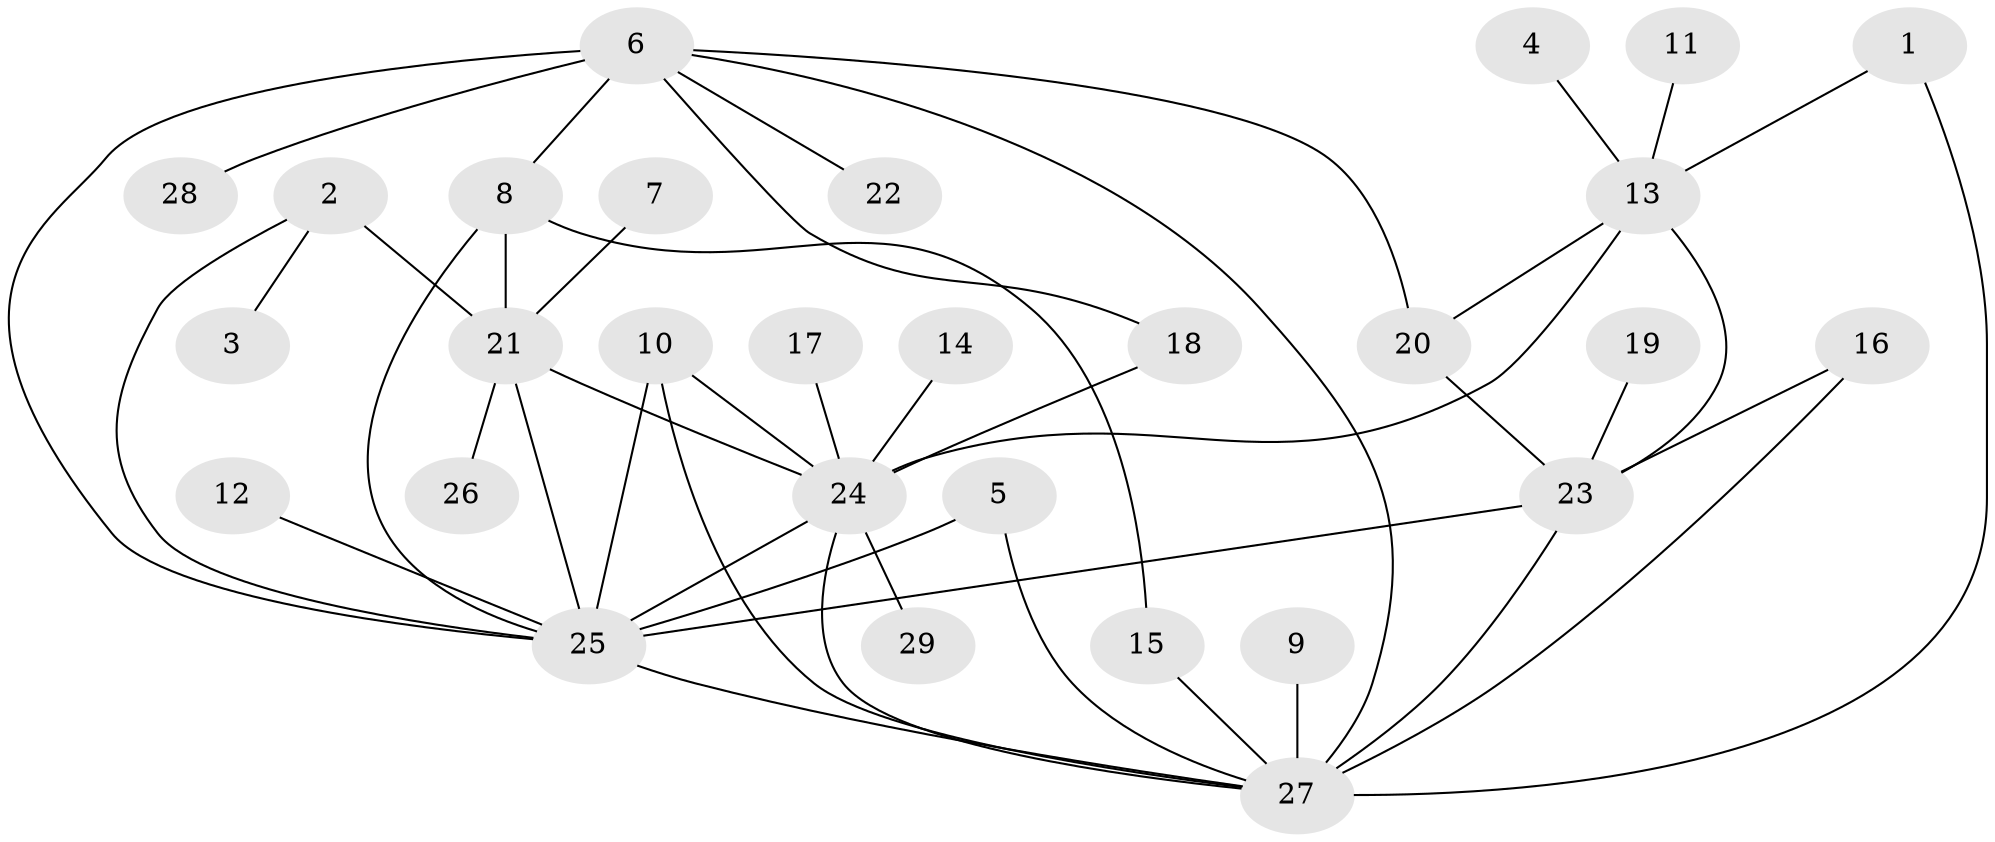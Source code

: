 // original degree distribution, {8: 0.027777777777777776, 5: 0.06944444444444445, 9: 0.013888888888888888, 7: 0.013888888888888888, 6: 0.027777777777777776, 2: 0.2361111111111111, 14: 0.013888888888888888, 4: 0.041666666666666664, 10: 0.013888888888888888, 3: 0.027777777777777776, 1: 0.5138888888888888}
// Generated by graph-tools (version 1.1) at 2025/37/03/04/25 23:37:35]
// undirected, 29 vertices, 45 edges
graph export_dot {
  node [color=gray90,style=filled];
  1;
  2;
  3;
  4;
  5;
  6;
  7;
  8;
  9;
  10;
  11;
  12;
  13;
  14;
  15;
  16;
  17;
  18;
  19;
  20;
  21;
  22;
  23;
  24;
  25;
  26;
  27;
  28;
  29;
  1 -- 13 [weight=1.0];
  1 -- 27 [weight=1.0];
  2 -- 3 [weight=1.0];
  2 -- 21 [weight=1.0];
  2 -- 25 [weight=1.0];
  4 -- 13 [weight=1.0];
  5 -- 25 [weight=1.0];
  5 -- 27 [weight=1.0];
  6 -- 8 [weight=2.0];
  6 -- 18 [weight=1.0];
  6 -- 20 [weight=1.0];
  6 -- 22 [weight=1.0];
  6 -- 25 [weight=1.0];
  6 -- 27 [weight=1.0];
  6 -- 28 [weight=1.0];
  7 -- 21 [weight=1.0];
  8 -- 15 [weight=1.0];
  8 -- 21 [weight=1.0];
  8 -- 25 [weight=1.0];
  9 -- 27 [weight=2.0];
  10 -- 24 [weight=1.0];
  10 -- 25 [weight=1.0];
  10 -- 27 [weight=1.0];
  11 -- 13 [weight=1.0];
  12 -- 25 [weight=1.0];
  13 -- 20 [weight=1.0];
  13 -- 23 [weight=1.0];
  13 -- 24 [weight=1.0];
  14 -- 24 [weight=1.0];
  15 -- 27 [weight=1.0];
  16 -- 23 [weight=1.0];
  16 -- 27 [weight=1.0];
  17 -- 24 [weight=1.0];
  18 -- 24 [weight=2.0];
  19 -- 23 [weight=1.0];
  20 -- 23 [weight=1.0];
  21 -- 24 [weight=1.0];
  21 -- 25 [weight=1.0];
  21 -- 26 [weight=1.0];
  23 -- 25 [weight=1.0];
  23 -- 27 [weight=1.0];
  24 -- 25 [weight=1.0];
  24 -- 27 [weight=1.0];
  24 -- 29 [weight=1.0];
  25 -- 27 [weight=1.0];
}
